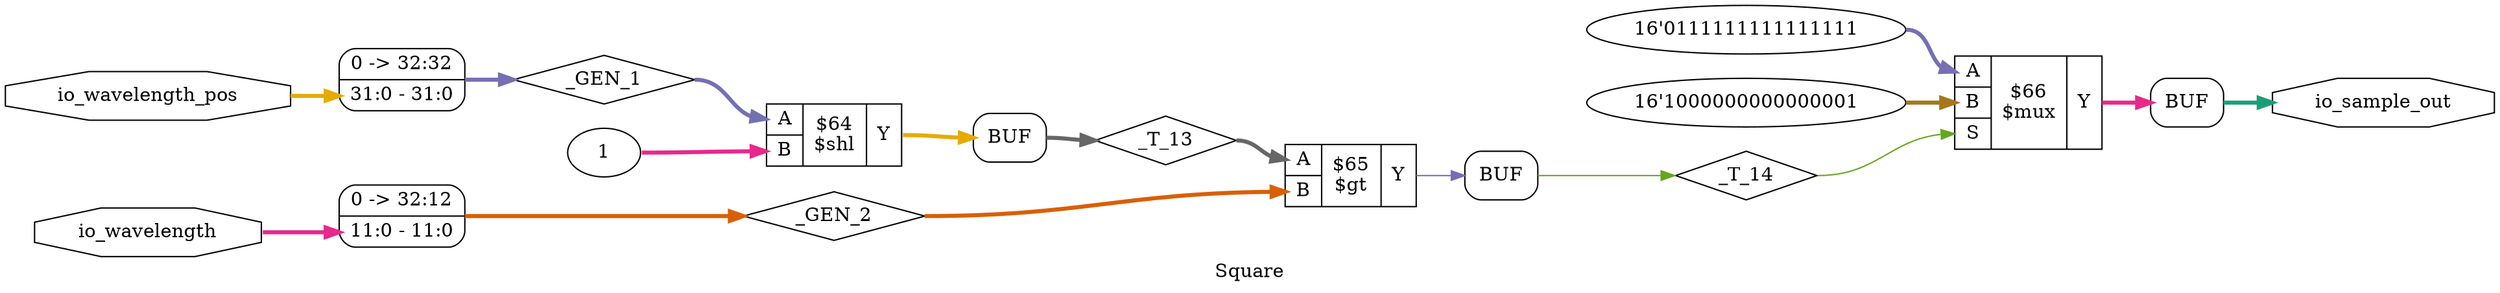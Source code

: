 digraph "Square" {
label="Square";
rankdir="LR";
remincross=true;
n4 [ shape=diamond, label="_T_14", color="black", fontcolor="black" ];
n5 [ shape=diamond, label="_GEN_2", color="black", fontcolor="black" ];
n6 [ shape=diamond, label="_T_13", color="black", fontcolor="black" ];
n7 [ shape=diamond, label="_GEN_1", color="black", fontcolor="black" ];
n8 [ shape=octagon, label="io_sample_out", color="black", fontcolor="black" ];
n9 [ shape=octagon, label="io_wavelength_pos", color="black", fontcolor="black" ];
n10 [ shape=octagon, label="io_wavelength", color="black", fontcolor="black" ];
{ rank="source"; n10; n9;}
{ rank="sink"; n8;}
v0 [ label="16'1000000000000001" ];
v1 [ label="16'0111111111111111" ];
c15 [ shape=record, label="{{<p11> A|<p12> B|<p13> S}|$66\n$mux|{<p14> Y}}" ];
c16 [ shape=record, label="{{<p11> A|<p12> B}|$65\n$gt|{<p14> Y}}" ];
v2 [ label="1" ];
c17 [ shape=record, label="{{<p11> A|<p12> B}|$64\n$shl|{<p14> Y}}" ];
x3 [ shape=record, style=rounded, label="0 -&gt; 32:32 |<s0> 31:0 - 31:0 " ];
x4 [shape=box, style=rounded, label="BUF"];
x5 [ shape=record, style=rounded, label="0 -&gt; 32:12 |<s0> 11:0 - 11:0 " ];
x6 [shape=box, style=rounded, label="BUF"];
x7 [shape=box, style=rounded, label="BUF"];
c15:p14:e -> x7:w:w [colorscheme="dark28", color="4", fontcolor="4", style="setlinewidth(3)", label=""];
n10:e -> x5:s0:w [colorscheme="dark28", color="4", fontcolor="4", style="setlinewidth(3)", label=""];
c16:p14:e -> x6:w:w [colorscheme="dark28", color="3", fontcolor="3", label=""];
c17:p14:e -> x4:w:w [colorscheme="dark28", color="6", fontcolor="6", style="setlinewidth(3)", label=""];
x6:e:e -> n4:w [colorscheme="dark28", color="5", fontcolor="5", label=""];
n4:e -> c15:p13:w [colorscheme="dark28", color="5", fontcolor="5", label=""];
x5:e -> n5:w [colorscheme="dark28", color="2", fontcolor="2", style="setlinewidth(3)", label=""];
n5:e -> c16:p12:w [colorscheme="dark28", color="2", fontcolor="2", style="setlinewidth(3)", label=""];
x4:e:e -> n6:w [colorscheme="dark28", color="8", fontcolor="8", style="setlinewidth(3)", label=""];
n6:e -> c16:p11:w [colorscheme="dark28", color="8", fontcolor="8", style="setlinewidth(3)", label=""];
x3:e -> n7:w [colorscheme="dark28", color="3", fontcolor="3", style="setlinewidth(3)", label=""];
n7:e -> c17:p11:w [colorscheme="dark28", color="3", fontcolor="3", style="setlinewidth(3)", label=""];
x7:e:e -> n8:w [colorscheme="dark28", color="1", fontcolor="1", style="setlinewidth(3)", label=""];
n9:e -> x3:s0:w [colorscheme="dark28", color="6", fontcolor="6", style="setlinewidth(3)", label=""];
v0:e -> c15:p12:w [colorscheme="dark28", color="7", fontcolor="7", style="setlinewidth(3)", label=""];
v1:e -> c15:p11:w [colorscheme="dark28", color="3", fontcolor="3", style="setlinewidth(3)", label=""];
v2:e -> c17:p12:w [colorscheme="dark28", color="4", fontcolor="4", style="setlinewidth(3)", label=""];
}
